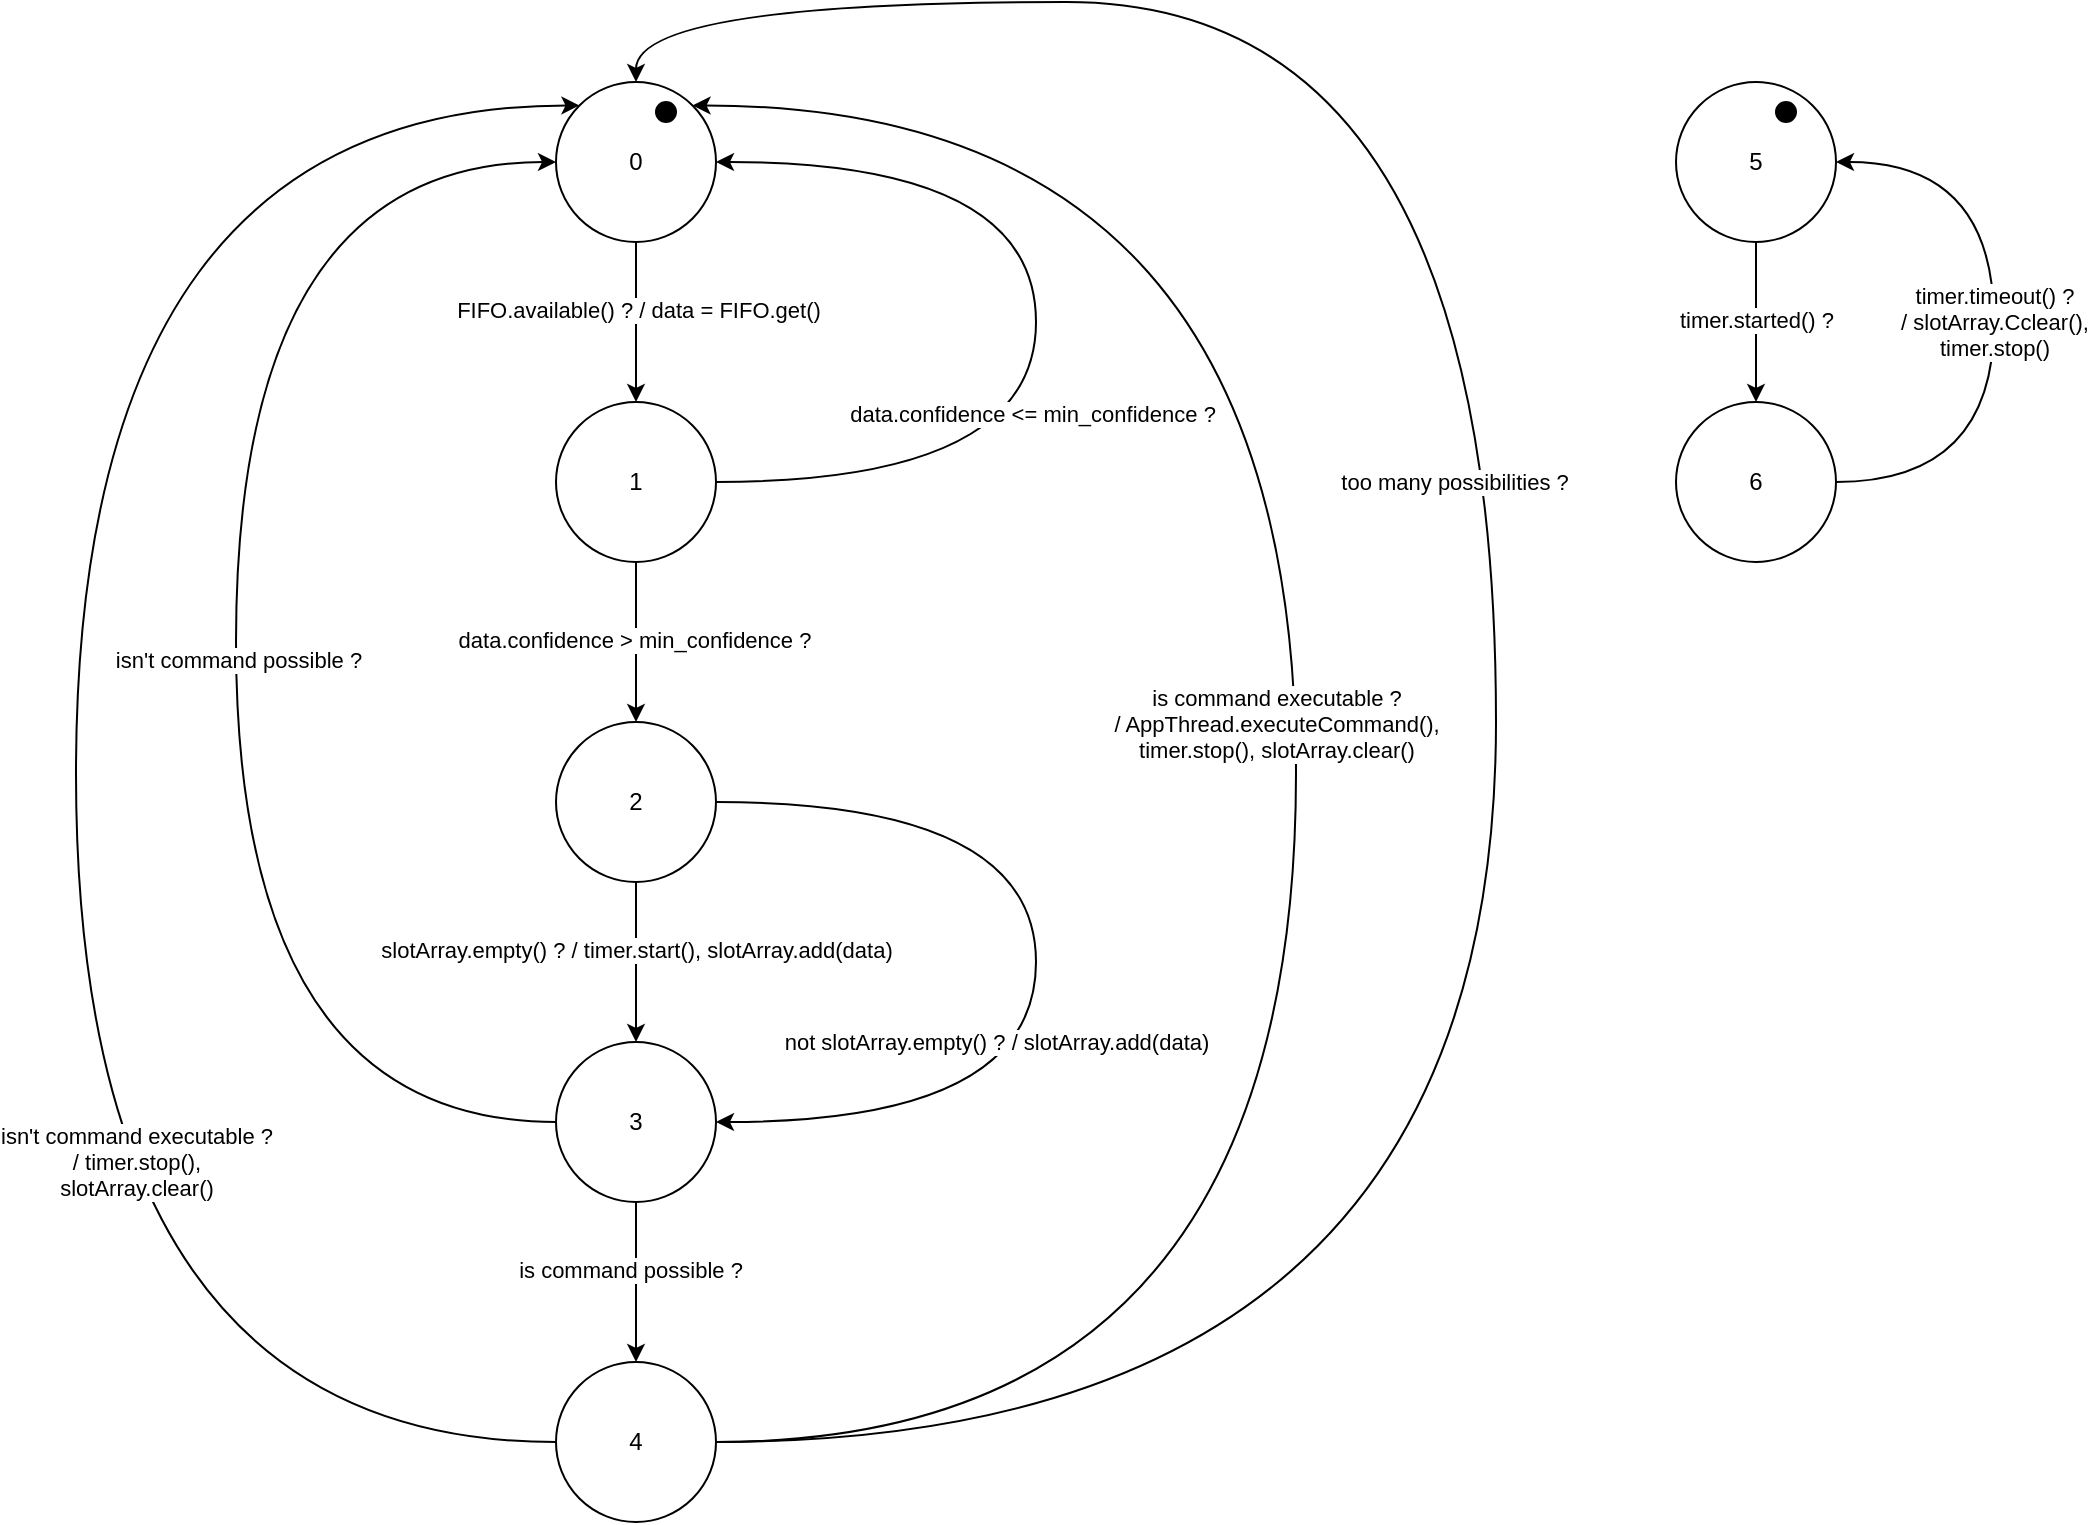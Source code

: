 <mxfile version="22.0.3" type="device">
  <diagram name="Page-1" id="2TLgNpxh8mOdZSWC_rTP">
    <mxGraphModel dx="1247" dy="734" grid="1" gridSize="10" guides="1" tooltips="1" connect="1" arrows="1" fold="1" page="1" pageScale="1" pageWidth="827" pageHeight="1169" math="0" shadow="0">
      <root>
        <mxCell id="0" />
        <mxCell id="1" parent="0" />
        <mxCell id="Cl2sr0z5LBokAvxffQA5-4" value="" style="group" vertex="1" connectable="0" parent="1">
          <mxGeometry x="320" y="160" width="80" height="80" as="geometry" />
        </mxCell>
        <mxCell id="Cl2sr0z5LBokAvxffQA5-2" value="0" style="ellipse;whiteSpace=wrap;html=1;aspect=fixed;" vertex="1" parent="Cl2sr0z5LBokAvxffQA5-4">
          <mxGeometry width="80" height="80" as="geometry" />
        </mxCell>
        <mxCell id="Cl2sr0z5LBokAvxffQA5-3" value="" style="ellipse;whiteSpace=wrap;html=1;aspect=fixed;fillColor=#000000;" vertex="1" parent="Cl2sr0z5LBokAvxffQA5-4">
          <mxGeometry x="50" y="10" width="10" height="10" as="geometry" />
        </mxCell>
        <mxCell id="Cl2sr0z5LBokAvxffQA5-10" style="edgeStyle=orthogonalEdgeStyle;rounded=0;orthogonalLoop=1;jettySize=auto;html=1;entryX=0.5;entryY=0;entryDx=0;entryDy=0;" edge="1" parent="1" source="Cl2sr0z5LBokAvxffQA5-5" target="Cl2sr0z5LBokAvxffQA5-9">
          <mxGeometry relative="1" as="geometry" />
        </mxCell>
        <mxCell id="Cl2sr0z5LBokAvxffQA5-11" value="data.confidence &amp;gt; min_confidence ?" style="edgeLabel;html=1;align=center;verticalAlign=middle;resizable=0;points=[];" vertex="1" connectable="0" parent="Cl2sr0z5LBokAvxffQA5-10">
          <mxGeometry x="-0.033" y="-1" relative="1" as="geometry">
            <mxPoint as="offset" />
          </mxGeometry>
        </mxCell>
        <mxCell id="Cl2sr0z5LBokAvxffQA5-13" style="edgeStyle=orthogonalEdgeStyle;rounded=0;orthogonalLoop=1;jettySize=auto;html=1;entryX=1;entryY=0.5;entryDx=0;entryDy=0;curved=1;" edge="1" parent="1" source="Cl2sr0z5LBokAvxffQA5-5" target="Cl2sr0z5LBokAvxffQA5-2">
          <mxGeometry relative="1" as="geometry">
            <Array as="points">
              <mxPoint x="560" y="360" />
              <mxPoint x="560" y="200" />
            </Array>
          </mxGeometry>
        </mxCell>
        <mxCell id="Cl2sr0z5LBokAvxffQA5-14" value="data.confidence &amp;lt;= min_confidence ?" style="edgeLabel;html=1;align=center;verticalAlign=middle;resizable=0;points=[];" vertex="1" connectable="0" parent="Cl2sr0z5LBokAvxffQA5-13">
          <mxGeometry x="-0.114" y="2" relative="1" as="geometry">
            <mxPoint y="18" as="offset" />
          </mxGeometry>
        </mxCell>
        <mxCell id="Cl2sr0z5LBokAvxffQA5-5" value="1" style="ellipse;whiteSpace=wrap;html=1;aspect=fixed;" vertex="1" parent="1">
          <mxGeometry x="320" y="320" width="80" height="80" as="geometry" />
        </mxCell>
        <mxCell id="Cl2sr0z5LBokAvxffQA5-6" style="edgeStyle=orthogonalEdgeStyle;rounded=0;orthogonalLoop=1;jettySize=auto;html=1;entryX=0.5;entryY=0;entryDx=0;entryDy=0;" edge="1" parent="1">
          <mxGeometry relative="1" as="geometry">
            <mxPoint x="360" y="240" as="sourcePoint" />
            <mxPoint x="360" y="320" as="targetPoint" />
          </mxGeometry>
        </mxCell>
        <mxCell id="Cl2sr0z5LBokAvxffQA5-7" value="FIFO.available() ? / data = FIFO.get()" style="edgeLabel;html=1;align=center;verticalAlign=middle;resizable=0;points=[];" vertex="1" connectable="0" parent="Cl2sr0z5LBokAvxffQA5-6">
          <mxGeometry x="-0.158" y="1" relative="1" as="geometry">
            <mxPoint as="offset" />
          </mxGeometry>
        </mxCell>
        <mxCell id="Cl2sr0z5LBokAvxffQA5-16" style="edgeStyle=orthogonalEdgeStyle;rounded=0;orthogonalLoop=1;jettySize=auto;html=1;entryX=0.5;entryY=0;entryDx=0;entryDy=0;" edge="1" parent="1" source="Cl2sr0z5LBokAvxffQA5-9" target="Cl2sr0z5LBokAvxffQA5-15">
          <mxGeometry relative="1" as="geometry" />
        </mxCell>
        <mxCell id="Cl2sr0z5LBokAvxffQA5-17" value="slotArray.empty() ? / timer.start(), slotArray.add(data)" style="edgeLabel;html=1;align=center;verticalAlign=middle;resizable=0;points=[];" vertex="1" connectable="0" parent="Cl2sr0z5LBokAvxffQA5-16">
          <mxGeometry x="-0.158" relative="1" as="geometry">
            <mxPoint as="offset" />
          </mxGeometry>
        </mxCell>
        <mxCell id="Cl2sr0z5LBokAvxffQA5-18" style="edgeStyle=orthogonalEdgeStyle;rounded=0;orthogonalLoop=1;jettySize=auto;html=1;entryX=1;entryY=0.5;entryDx=0;entryDy=0;curved=1;" edge="1" parent="1" source="Cl2sr0z5LBokAvxffQA5-9" target="Cl2sr0z5LBokAvxffQA5-15">
          <mxGeometry relative="1" as="geometry">
            <Array as="points">
              <mxPoint x="560" y="520" />
              <mxPoint x="560" y="680" />
            </Array>
          </mxGeometry>
        </mxCell>
        <mxCell id="Cl2sr0z5LBokAvxffQA5-19" value="not slotArray.empty() ? / slotArray.add(data)" style="edgeLabel;html=1;align=center;verticalAlign=middle;resizable=0;points=[];" vertex="1" connectable="0" parent="Cl2sr0z5LBokAvxffQA5-18">
          <mxGeometry x="0.517" y="-14" relative="1" as="geometry">
            <mxPoint x="24" y="-26" as="offset" />
          </mxGeometry>
        </mxCell>
        <mxCell id="Cl2sr0z5LBokAvxffQA5-9" value="2" style="ellipse;whiteSpace=wrap;html=1;aspect=fixed;" vertex="1" parent="1">
          <mxGeometry x="320" y="480" width="80" height="80" as="geometry" />
        </mxCell>
        <mxCell id="Cl2sr0z5LBokAvxffQA5-21" style="edgeStyle=orthogonalEdgeStyle;rounded=0;orthogonalLoop=1;jettySize=auto;html=1;entryX=0.5;entryY=0;entryDx=0;entryDy=0;" edge="1" parent="1" source="Cl2sr0z5LBokAvxffQA5-15" target="Cl2sr0z5LBokAvxffQA5-20">
          <mxGeometry relative="1" as="geometry" />
        </mxCell>
        <mxCell id="Cl2sr0z5LBokAvxffQA5-23" value="is command possible ?" style="edgeLabel;html=1;align=center;verticalAlign=middle;resizable=0;points=[];" vertex="1" connectable="0" parent="Cl2sr0z5LBokAvxffQA5-21">
          <mxGeometry x="-0.158" y="-3" relative="1" as="geometry">
            <mxPoint as="offset" />
          </mxGeometry>
        </mxCell>
        <mxCell id="Cl2sr0z5LBokAvxffQA5-24" style="edgeStyle=orthogonalEdgeStyle;rounded=0;orthogonalLoop=1;jettySize=auto;html=1;entryX=0;entryY=0.5;entryDx=0;entryDy=0;curved=1;" edge="1" parent="1" source="Cl2sr0z5LBokAvxffQA5-15" target="Cl2sr0z5LBokAvxffQA5-2">
          <mxGeometry relative="1" as="geometry">
            <Array as="points">
              <mxPoint x="160" y="680" />
              <mxPoint x="160" y="200" />
            </Array>
          </mxGeometry>
        </mxCell>
        <mxCell id="Cl2sr0z5LBokAvxffQA5-25" value="isn&#39;t command possible ?" style="edgeLabel;html=1;align=center;verticalAlign=middle;resizable=0;points=[];" vertex="1" connectable="0" parent="Cl2sr0z5LBokAvxffQA5-24">
          <mxGeometry x="-0.022" y="-1" relative="1" as="geometry">
            <mxPoint as="offset" />
          </mxGeometry>
        </mxCell>
        <mxCell id="Cl2sr0z5LBokAvxffQA5-15" value="3" style="ellipse;whiteSpace=wrap;html=1;aspect=fixed;" vertex="1" parent="1">
          <mxGeometry x="320" y="640" width="80" height="80" as="geometry" />
        </mxCell>
        <mxCell id="Cl2sr0z5LBokAvxffQA5-30" style="edgeStyle=orthogonalEdgeStyle;rounded=0;orthogonalLoop=1;jettySize=auto;html=1;entryX=1;entryY=0;entryDx=0;entryDy=0;curved=1;" edge="1" parent="1" source="Cl2sr0z5LBokAvxffQA5-20" target="Cl2sr0z5LBokAvxffQA5-2">
          <mxGeometry relative="1" as="geometry">
            <Array as="points">
              <mxPoint x="690" y="840" />
              <mxPoint x="690" y="172" />
            </Array>
          </mxGeometry>
        </mxCell>
        <mxCell id="Cl2sr0z5LBokAvxffQA5-31" value="is command executable ? &lt;br&gt;/ AppThread.executeCommand(), &lt;br&gt;timer.stop(), slotArray.clear()" style="edgeLabel;html=1;align=center;verticalAlign=middle;resizable=0;points=[];" vertex="1" connectable="0" parent="Cl2sr0z5LBokAvxffQA5-30">
          <mxGeometry x="0.036" y="3" relative="1" as="geometry">
            <mxPoint x="-7" y="3" as="offset" />
          </mxGeometry>
        </mxCell>
        <mxCell id="Cl2sr0z5LBokAvxffQA5-33" style="edgeStyle=orthogonalEdgeStyle;rounded=0;orthogonalLoop=1;jettySize=auto;html=1;entryX=0;entryY=0;entryDx=0;entryDy=0;curved=1;" edge="1" parent="1" source="Cl2sr0z5LBokAvxffQA5-20" target="Cl2sr0z5LBokAvxffQA5-2">
          <mxGeometry relative="1" as="geometry">
            <Array as="points">
              <mxPoint x="80" y="840" />
              <mxPoint x="80" y="172" />
            </Array>
          </mxGeometry>
        </mxCell>
        <mxCell id="Cl2sr0z5LBokAvxffQA5-34" value="isn&#39;t command executable ? &lt;br&gt;/ timer.stop(), &lt;br&gt;slotArray.clear()" style="edgeLabel;html=1;align=center;verticalAlign=middle;resizable=0;points=[];" vertex="1" connectable="0" parent="Cl2sr0z5LBokAvxffQA5-33">
          <mxGeometry x="0.045" relative="1" as="geometry">
            <mxPoint x="30" y="226" as="offset" />
          </mxGeometry>
        </mxCell>
        <mxCell id="Cl2sr0z5LBokAvxffQA5-35" style="edgeStyle=orthogonalEdgeStyle;rounded=0;orthogonalLoop=1;jettySize=auto;html=1;entryX=0.5;entryY=0;entryDx=0;entryDy=0;curved=1;" edge="1" parent="1" source="Cl2sr0z5LBokAvxffQA5-20" target="Cl2sr0z5LBokAvxffQA5-2">
          <mxGeometry relative="1" as="geometry">
            <Array as="points">
              <mxPoint x="790" y="840" />
              <mxPoint x="790" y="120" />
              <mxPoint x="360" y="120" />
            </Array>
          </mxGeometry>
        </mxCell>
        <mxCell id="Cl2sr0z5LBokAvxffQA5-37" value="too many possibilities ?" style="edgeLabel;html=1;align=center;verticalAlign=middle;resizable=0;points=[];" vertex="1" connectable="0" parent="Cl2sr0z5LBokAvxffQA5-35">
          <mxGeometry x="0.111" y="21" relative="1" as="geometry">
            <mxPoint y="7" as="offset" />
          </mxGeometry>
        </mxCell>
        <mxCell id="Cl2sr0z5LBokAvxffQA5-20" value="4" style="ellipse;whiteSpace=wrap;html=1;aspect=fixed;" vertex="1" parent="1">
          <mxGeometry x="320" y="800" width="80" height="80" as="geometry" />
        </mxCell>
        <mxCell id="Cl2sr0z5LBokAvxffQA5-39" value="" style="group" vertex="1" connectable="0" parent="1">
          <mxGeometry x="880" y="160" width="80" height="80" as="geometry" />
        </mxCell>
        <mxCell id="Cl2sr0z5LBokAvxffQA5-40" value="5" style="ellipse;whiteSpace=wrap;html=1;aspect=fixed;" vertex="1" parent="Cl2sr0z5LBokAvxffQA5-39">
          <mxGeometry width="80" height="80" as="geometry" />
        </mxCell>
        <mxCell id="Cl2sr0z5LBokAvxffQA5-41" value="" style="ellipse;whiteSpace=wrap;html=1;aspect=fixed;fillColor=#000000;" vertex="1" parent="Cl2sr0z5LBokAvxffQA5-39">
          <mxGeometry x="50" y="10" width="10" height="10" as="geometry" />
        </mxCell>
        <mxCell id="Cl2sr0z5LBokAvxffQA5-47" style="edgeStyle=orthogonalEdgeStyle;rounded=0;orthogonalLoop=1;jettySize=auto;html=1;entryX=1;entryY=0.5;entryDx=0;entryDy=0;curved=1;" edge="1" parent="1" source="Cl2sr0z5LBokAvxffQA5-42" target="Cl2sr0z5LBokAvxffQA5-40">
          <mxGeometry relative="1" as="geometry">
            <Array as="points">
              <mxPoint x="1039" y="360" />
              <mxPoint x="1039" y="200" />
            </Array>
          </mxGeometry>
        </mxCell>
        <mxCell id="Cl2sr0z5LBokAvxffQA5-48" value="timer.timeout() ? &lt;br&gt;/ slotArray.Cclear(), &lt;br&gt;timer.stop()" style="edgeLabel;html=1;align=center;verticalAlign=middle;resizable=0;points=[];" vertex="1" connectable="0" parent="Cl2sr0z5LBokAvxffQA5-47">
          <mxGeometry x="-0.038" y="1" relative="1" as="geometry">
            <mxPoint x="1" y="-6" as="offset" />
          </mxGeometry>
        </mxCell>
        <mxCell id="Cl2sr0z5LBokAvxffQA5-42" value="6" style="ellipse;whiteSpace=wrap;html=1;aspect=fixed;" vertex="1" parent="1">
          <mxGeometry x="880" y="320" width="80" height="80" as="geometry" />
        </mxCell>
        <mxCell id="Cl2sr0z5LBokAvxffQA5-43" style="edgeStyle=orthogonalEdgeStyle;rounded=0;orthogonalLoop=1;jettySize=auto;html=1;entryX=0.5;entryY=0;entryDx=0;entryDy=0;" edge="1" parent="1" source="Cl2sr0z5LBokAvxffQA5-40" target="Cl2sr0z5LBokAvxffQA5-42">
          <mxGeometry relative="1" as="geometry" />
        </mxCell>
        <mxCell id="Cl2sr0z5LBokAvxffQA5-44" value="timer.started() ?" style="edgeLabel;html=1;align=center;verticalAlign=middle;resizable=0;points=[];" vertex="1" connectable="0" parent="Cl2sr0z5LBokAvxffQA5-43">
          <mxGeometry x="-0.025" relative="1" as="geometry">
            <mxPoint as="offset" />
          </mxGeometry>
        </mxCell>
      </root>
    </mxGraphModel>
  </diagram>
</mxfile>
